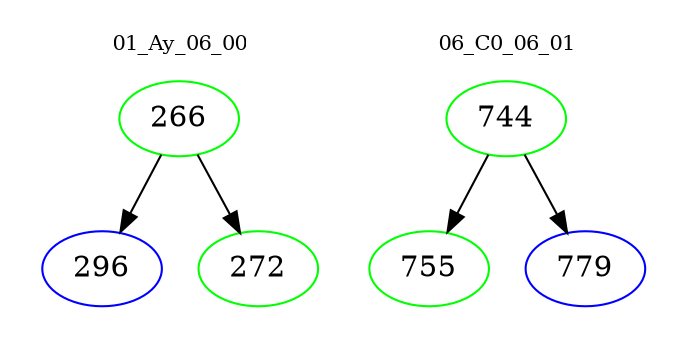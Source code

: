 digraph{
subgraph cluster_0 {
color = white
label = "01_Ay_06_00";
fontsize=10;
T0_266 [label="266", color="green"]
T0_266 -> T0_296 [color="black"]
T0_296 [label="296", color="blue"]
T0_266 -> T0_272 [color="black"]
T0_272 [label="272", color="green"]
}
subgraph cluster_1 {
color = white
label = "06_C0_06_01";
fontsize=10;
T1_744 [label="744", color="green"]
T1_744 -> T1_755 [color="black"]
T1_755 [label="755", color="green"]
T1_744 -> T1_779 [color="black"]
T1_779 [label="779", color="blue"]
}
}
